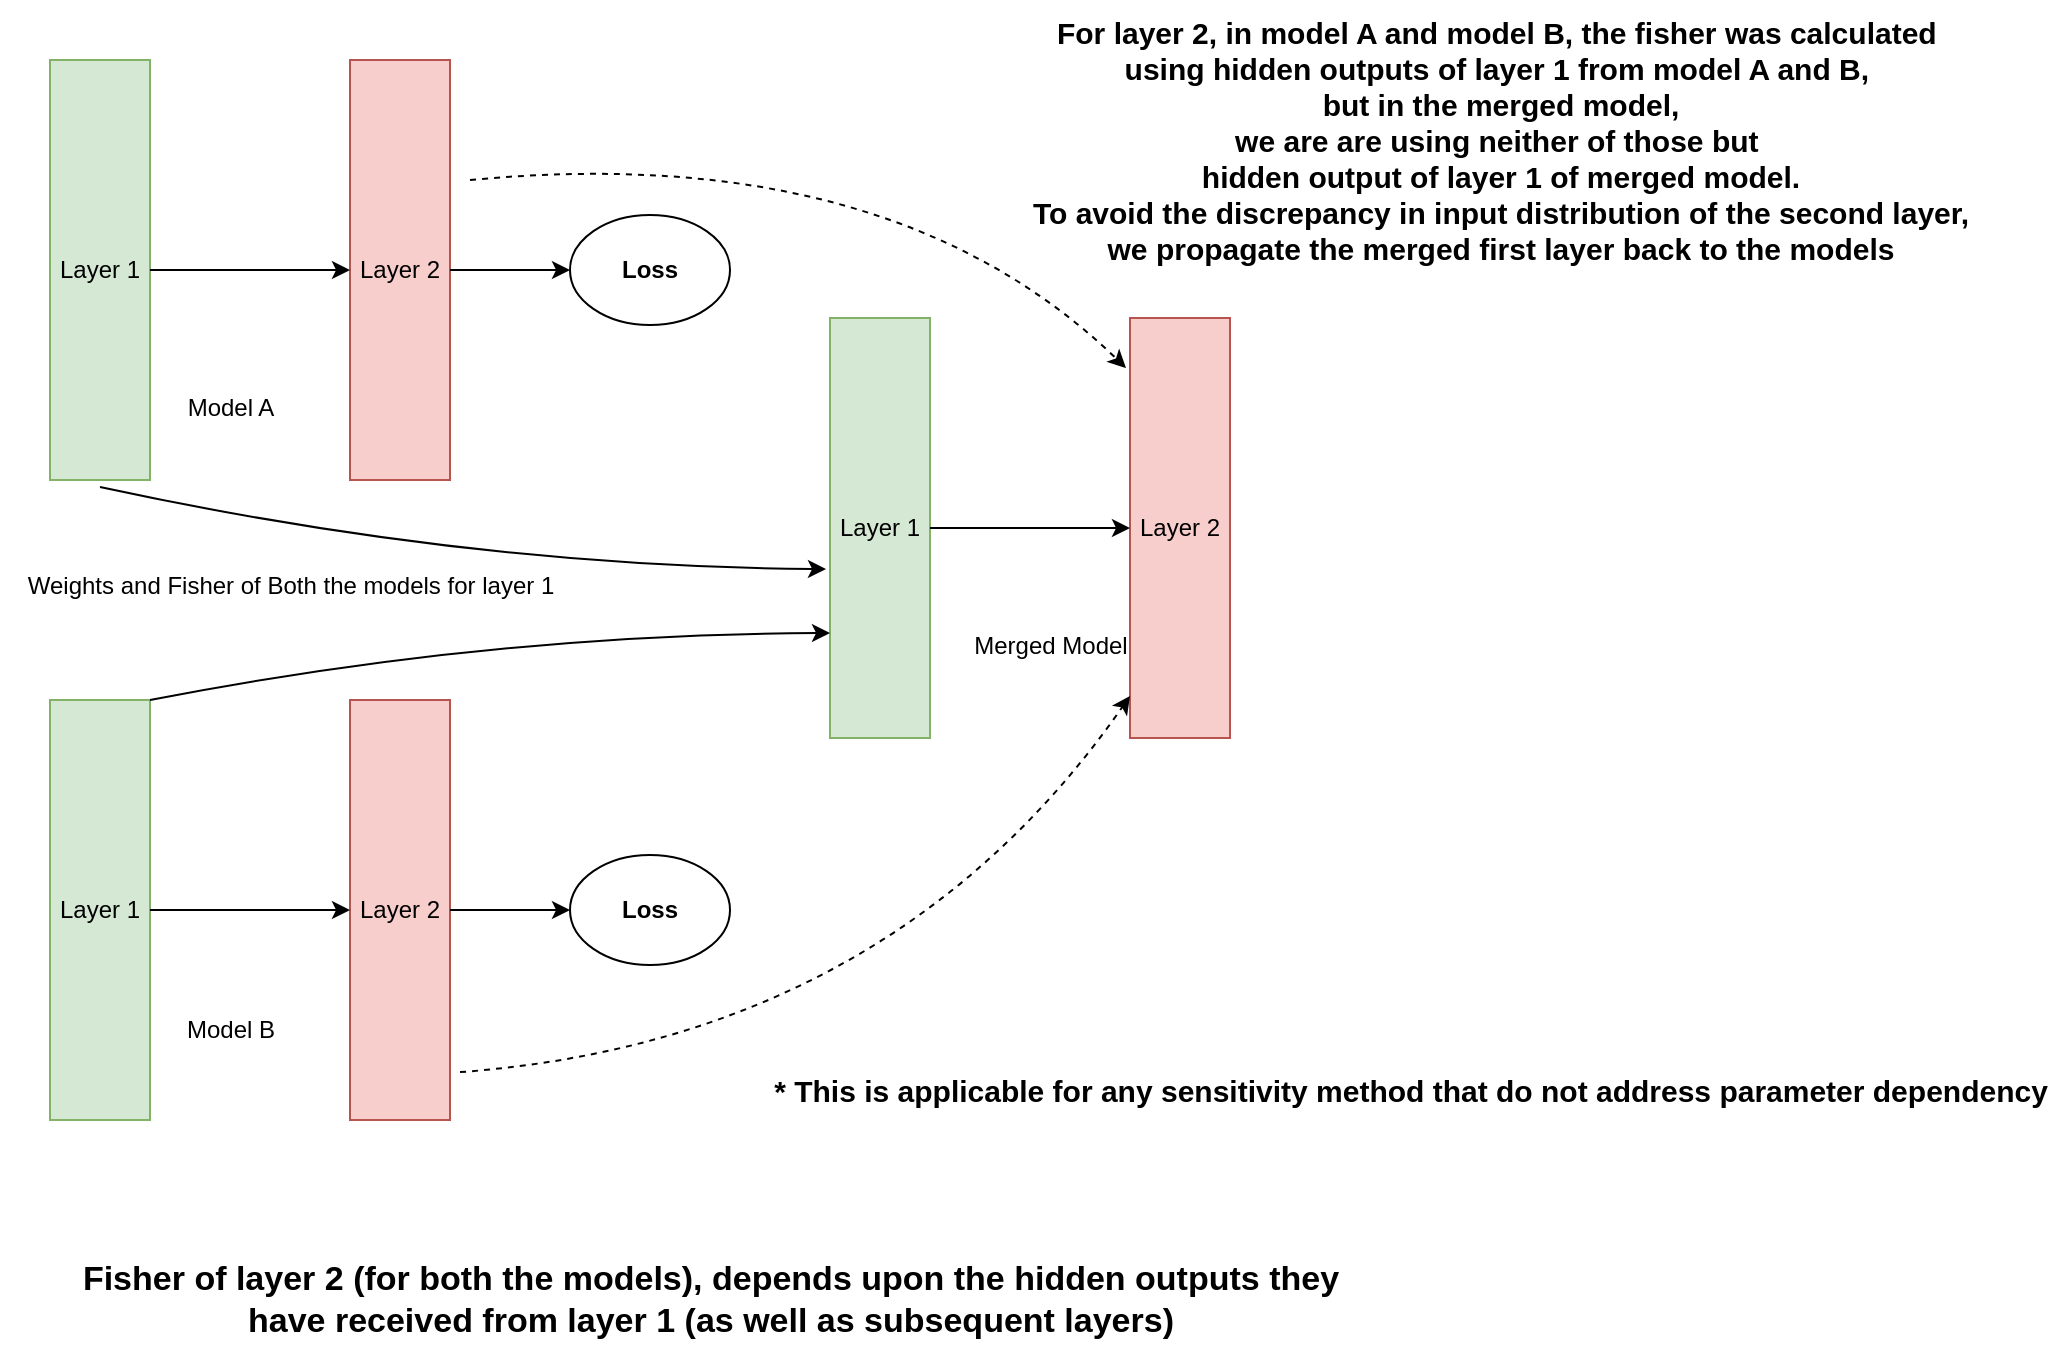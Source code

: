 <mxfile version="27.2.0">
  <diagram name="Page-1" id="sQDzEd_xI0HFWAMSjWak">
    <mxGraphModel dx="1234" dy="727" grid="1" gridSize="10" guides="1" tooltips="1" connect="1" arrows="1" fold="1" page="1" pageScale="1" pageWidth="850" pageHeight="1100" math="0" shadow="0">
      <root>
        <mxCell id="0" />
        <mxCell id="1" parent="0" />
        <mxCell id="qpErMOOokMr1HH3b0IK4-1" value="Layer 1" style="rounded=0;whiteSpace=wrap;html=1;fillColor=#d5e8d4;strokeColor=#82b366;" parent="1" vertex="1">
          <mxGeometry x="100" y="40" width="50" height="210" as="geometry" />
        </mxCell>
        <mxCell id="qpErMOOokMr1HH3b0IK4-2" value="Layer 2" style="rounded=0;whiteSpace=wrap;html=1;fillColor=#f8cecc;strokeColor=#b85450;" parent="1" vertex="1">
          <mxGeometry x="250" y="40" width="50" height="210" as="geometry" />
        </mxCell>
        <mxCell id="qpErMOOokMr1HH3b0IK4-3" value="" style="endArrow=classic;html=1;rounded=0;exitX=1;exitY=0.5;exitDx=0;exitDy=0;entryX=0;entryY=0.5;entryDx=0;entryDy=0;" parent="1" source="qpErMOOokMr1HH3b0IK4-1" target="qpErMOOokMr1HH3b0IK4-2" edge="1">
          <mxGeometry width="50" height="50" relative="1" as="geometry">
            <mxPoint x="400" y="410" as="sourcePoint" />
            <mxPoint x="450" y="360" as="targetPoint" />
          </mxGeometry>
        </mxCell>
        <mxCell id="qpErMOOokMr1HH3b0IK4-4" value="Model A" style="text;html=1;align=center;verticalAlign=middle;resizable=0;points=[];autosize=1;strokeColor=none;fillColor=none;" parent="1" vertex="1">
          <mxGeometry x="155" y="199" width="70" height="30" as="geometry" />
        </mxCell>
        <mxCell id="qpErMOOokMr1HH3b0IK4-5" value="Layer 1" style="rounded=0;whiteSpace=wrap;html=1;fillColor=#d5e8d4;strokeColor=#82b366;" parent="1" vertex="1">
          <mxGeometry x="100" y="360" width="50" height="210" as="geometry" />
        </mxCell>
        <mxCell id="qpErMOOokMr1HH3b0IK4-6" value="Layer 2" style="rounded=0;whiteSpace=wrap;html=1;fillColor=#f8cecc;strokeColor=#b85450;" parent="1" vertex="1">
          <mxGeometry x="250" y="360" width="50" height="210" as="geometry" />
        </mxCell>
        <mxCell id="qpErMOOokMr1HH3b0IK4-7" value="" style="endArrow=classic;html=1;rounded=0;exitX=1;exitY=0.5;exitDx=0;exitDy=0;entryX=0;entryY=0.5;entryDx=0;entryDy=0;" parent="1" source="qpErMOOokMr1HH3b0IK4-5" target="qpErMOOokMr1HH3b0IK4-6" edge="1">
          <mxGeometry width="50" height="50" relative="1" as="geometry">
            <mxPoint x="400" y="730" as="sourcePoint" />
            <mxPoint x="450" y="680" as="targetPoint" />
          </mxGeometry>
        </mxCell>
        <mxCell id="qpErMOOokMr1HH3b0IK4-8" value="Model B" style="text;html=1;align=center;verticalAlign=middle;resizable=0;points=[];autosize=1;strokeColor=none;fillColor=none;" parent="1" vertex="1">
          <mxGeometry x="155" y="510" width="70" height="30" as="geometry" />
        </mxCell>
        <mxCell id="qpErMOOokMr1HH3b0IK4-9" value="Layer 1" style="rounded=0;whiteSpace=wrap;html=1;fillColor=#d5e8d4;strokeColor=#82b366;" parent="1" vertex="1">
          <mxGeometry x="490" y="169" width="50" height="210" as="geometry" />
        </mxCell>
        <mxCell id="qpErMOOokMr1HH3b0IK4-10" value="Layer 2" style="rounded=0;whiteSpace=wrap;html=1;fillColor=#f8cecc;strokeColor=#b85450;" parent="1" vertex="1">
          <mxGeometry x="640" y="169" width="50" height="210" as="geometry" />
        </mxCell>
        <mxCell id="qpErMOOokMr1HH3b0IK4-11" value="" style="endArrow=classic;html=1;rounded=0;exitX=1;exitY=0.5;exitDx=0;exitDy=0;entryX=0;entryY=0.5;entryDx=0;entryDy=0;" parent="1" source="qpErMOOokMr1HH3b0IK4-9" target="qpErMOOokMr1HH3b0IK4-10" edge="1">
          <mxGeometry width="50" height="50" relative="1" as="geometry">
            <mxPoint x="790" y="539" as="sourcePoint" />
            <mxPoint x="840" y="489" as="targetPoint" />
          </mxGeometry>
        </mxCell>
        <mxCell id="qpErMOOokMr1HH3b0IK4-12" value="Merged Model" style="text;html=1;align=center;verticalAlign=middle;resizable=0;points=[];autosize=1;strokeColor=none;fillColor=none;" parent="1" vertex="1">
          <mxGeometry x="550" y="318" width="100" height="30" as="geometry" />
        </mxCell>
        <mxCell id="qpErMOOokMr1HH3b0IK4-13" value="&lt;b&gt;Loss&lt;/b&gt;" style="ellipse;whiteSpace=wrap;html=1;" parent="1" vertex="1">
          <mxGeometry x="360" y="117.5" width="80" height="55" as="geometry" />
        </mxCell>
        <mxCell id="qpErMOOokMr1HH3b0IK4-15" value="" style="endArrow=classic;html=1;rounded=0;exitX=1;exitY=0.5;exitDx=0;exitDy=0;" parent="1" source="qpErMOOokMr1HH3b0IK4-2" target="qpErMOOokMr1HH3b0IK4-13" edge="1">
          <mxGeometry width="50" height="50" relative="1" as="geometry">
            <mxPoint x="210" y="140" as="sourcePoint" />
            <mxPoint x="310" y="140" as="targetPoint" />
          </mxGeometry>
        </mxCell>
        <mxCell id="h96sEGYosIKRSkyl6Qhy-1" value="&lt;b&gt;Loss&lt;/b&gt;" style="ellipse;whiteSpace=wrap;html=1;" parent="1" vertex="1">
          <mxGeometry x="360" y="437.5" width="80" height="55" as="geometry" />
        </mxCell>
        <mxCell id="h96sEGYosIKRSkyl6Qhy-2" value="" style="endArrow=classic;html=1;rounded=0;exitX=1;exitY=0.5;exitDx=0;exitDy=0;" parent="1" target="h96sEGYosIKRSkyl6Qhy-1" edge="1">
          <mxGeometry width="50" height="50" relative="1" as="geometry">
            <mxPoint x="300" y="465" as="sourcePoint" />
            <mxPoint x="310" y="460" as="targetPoint" />
          </mxGeometry>
        </mxCell>
        <mxCell id="h96sEGYosIKRSkyl6Qhy-4" value="" style="endArrow=classic;html=1;rounded=0;exitX=1;exitY=0;exitDx=0;exitDy=0;entryX=0;entryY=0.75;entryDx=0;entryDy=0;curved=1;" parent="1" source="qpErMOOokMr1HH3b0IK4-5" target="qpErMOOokMr1HH3b0IK4-9" edge="1">
          <mxGeometry width="50" height="50" relative="1" as="geometry">
            <mxPoint x="400" y="410" as="sourcePoint" />
            <mxPoint x="450" y="360" as="targetPoint" />
            <Array as="points">
              <mxPoint x="320" y="327" />
            </Array>
          </mxGeometry>
        </mxCell>
        <mxCell id="h96sEGYosIKRSkyl6Qhy-5" value="&lt;div&gt;&lt;font style=&quot;font-size: 17px;&quot;&gt;Fisher of layer 2 (for both the models), depends upon the hidden outputs they&lt;/font&gt;&lt;/div&gt;&lt;div&gt;&lt;font style=&quot;font-size: 17px;&quot;&gt;have received from layer 1 (as well as subsequent layers)&lt;/font&gt;&lt;/div&gt;" style="text;html=1;align=center;verticalAlign=middle;resizable=0;points=[];autosize=1;strokeColor=none;fillColor=none;fontStyle=1" parent="1" vertex="1">
          <mxGeometry x="125" y="635" width="610" height="50" as="geometry" />
        </mxCell>
        <mxCell id="EuVStnvovB5LW7pUS2SD-5" value="" style="endArrow=classic;html=1;rounded=0;exitX=0.5;exitY=1;exitDx=0;exitDy=0;entryX=-0.04;entryY=0.581;entryDx=0;entryDy=0;entryPerimeter=0;curved=1;" edge="1" parent="1">
          <mxGeometry width="50" height="50" relative="1" as="geometry">
            <mxPoint x="125" y="253.5" as="sourcePoint" />
            <mxPoint x="488" y="294.51" as="targetPoint" />
            <Array as="points">
              <mxPoint x="310" y="293.5" />
            </Array>
          </mxGeometry>
        </mxCell>
        <mxCell id="EuVStnvovB5LW7pUS2SD-6" value="Weights and Fisher of Both the models for layer 1" style="text;html=1;align=center;verticalAlign=middle;resizable=0;points=[];autosize=1;strokeColor=none;fillColor=none;" vertex="1" parent="1">
          <mxGeometry x="75" y="288" width="290" height="30" as="geometry" />
        </mxCell>
        <mxCell id="EuVStnvovB5LW7pUS2SD-8" value="&lt;div&gt;&lt;b&gt;&lt;font style=&quot;font-size: 15px;&quot;&gt;For layer 2, in model A and model B, the fisher was calculated&amp;nbsp;&lt;/font&gt;&lt;/b&gt;&lt;/div&gt;&lt;div&gt;&lt;b&gt;&lt;font style=&quot;font-size: 15px;&quot;&gt;using hidden outputs of layer 1 from model A and B,&amp;nbsp;&lt;/font&gt;&lt;/b&gt;&lt;/div&gt;&lt;div&gt;&lt;b&gt;&lt;font style=&quot;font-size: 15px;&quot;&gt;but in the merged model,&lt;/font&gt;&lt;/b&gt;&lt;/div&gt;&lt;div&gt;&lt;b&gt;&lt;font style=&quot;font-size: 15px;&quot;&gt;we are are using neither of those but&amp;nbsp;&lt;/font&gt;&lt;/b&gt;&lt;/div&gt;&lt;div&gt;&lt;b&gt;&lt;font style=&quot;font-size: 15px;&quot;&gt;hidden output of layer 1 of merged model.&lt;/font&gt;&lt;/b&gt;&lt;/div&gt;&lt;div&gt;&lt;b&gt;&lt;font style=&quot;font-size: 15px;&quot;&gt;To avoid the discrepancy in input distribution of the second layer,&lt;/font&gt;&lt;/b&gt;&lt;/div&gt;&lt;div&gt;&lt;b&gt;&lt;font style=&quot;font-size: 15px;&quot;&gt;we propagate the merged first layer back to the models&lt;/font&gt;&lt;/b&gt;&lt;/div&gt;" style="text;html=1;align=center;verticalAlign=middle;resizable=0;points=[];autosize=1;strokeColor=none;fillColor=none;" vertex="1" parent="1">
          <mxGeometry x="580" y="10" width="490" height="140" as="geometry" />
        </mxCell>
        <mxCell id="EuVStnvovB5LW7pUS2SD-9" value="" style="endArrow=classic;html=1;rounded=0;entryX=-0.04;entryY=0.119;entryDx=0;entryDy=0;entryPerimeter=0;dashed=1;curved=1;" edge="1" parent="1" target="qpErMOOokMr1HH3b0IK4-10">
          <mxGeometry width="50" height="50" relative="1" as="geometry">
            <mxPoint x="310" y="100" as="sourcePoint" />
            <mxPoint x="440" y="340" as="targetPoint" />
            <Array as="points">
              <mxPoint x="520" y="80" />
            </Array>
          </mxGeometry>
        </mxCell>
        <mxCell id="EuVStnvovB5LW7pUS2SD-11" value="" style="endArrow=classic;html=1;rounded=0;exitX=1.1;exitY=0.886;exitDx=0;exitDy=0;exitPerimeter=0;entryX=0;entryY=0.9;entryDx=0;entryDy=0;entryPerimeter=0;curved=1;dashed=1;" edge="1" parent="1" source="qpErMOOokMr1HH3b0IK4-6" target="qpErMOOokMr1HH3b0IK4-10">
          <mxGeometry width="50" height="50" relative="1" as="geometry">
            <mxPoint x="390" y="400" as="sourcePoint" />
            <mxPoint x="440" y="350" as="targetPoint" />
            <Array as="points">
              <mxPoint x="520" y="530" />
            </Array>
          </mxGeometry>
        </mxCell>
        <mxCell id="EuVStnvovB5LW7pUS2SD-12" value="&lt;b&gt;&lt;font style=&quot;font-size: 15px;&quot;&gt;* This is applicable for any sensitivity method that do not address parameter dependency&lt;/font&gt;&lt;/b&gt;" style="text;html=1;align=center;verticalAlign=middle;resizable=0;points=[];autosize=1;strokeColor=none;fillColor=none;" vertex="1" parent="1">
          <mxGeometry x="450" y="540" width="660" height="30" as="geometry" />
        </mxCell>
      </root>
    </mxGraphModel>
  </diagram>
</mxfile>
